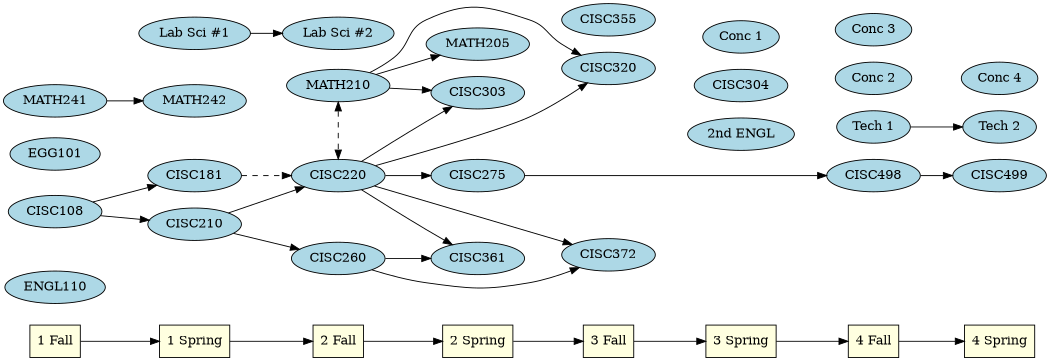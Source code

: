 digraph world {

    node [ fillcolor="lightblue" style=filled ]
    size="7,7";
    rankdir="LR";
    
    "1 Fall" -> "1 Spring" -> "2 Fall" -> "2 Spring" -> "3 Fall" -> "3 Spring" -> "4 Fall" -> "4 Spring";
    "1 Fall" [shape="box" fillcolor="lightyellow"];
    "1 Spring" [shape="box" fillcolor="lightyellow"];
    "2 Fall" [shape="box" fillcolor="lightyellow"];
    "2 Spring" [shape="box" fillcolor="lightyellow"];
    "3 Fall" [shape="box" fillcolor="lightyellow"];
    "3 Spring" [shape="box" fillcolor="lightyellow"];
    "4 Fall" [shape="box" fillcolor="lightyellow"];
    "4 Spring" [shape="box" fillcolor="lightyellow"];

    {rank=same; "1 Fall";ENGL110;CISC108;EGG101;MATH241}
    {rank=same; "1 Spring";CISC181;CISC210;"Lab Sci #1"}
    {rank=same; "2 Fall";CISC220;CISC260;MATH210;"Lab Sci #2"}
    {rank=same; "2 Spring";CISC275;CISC303}
    {rank=same; "3 Fall";CISC320; CISC355;CISC372}
    {rank=same; "3 Spring";"2nd ENGL";CISC304;"Conc 1"}
    {rank=same; "4 Fall";CISC498;"Tech 1";"Conc 2";"Conc 3"}
    {rank=same; "4 Spring";CISC499;"Tech 2";"Conc 4"}
    
    MATH210 -> CISC220 [dir="both" style=dashed];

    EGG101;
    "Lab Sci #1" -> "Lab Sci #2";
    CISC108 -> {CISC181; CISC210};
    CISC210 -> {CISC220 ; CISC260}
    CISC181 -> CISC220 [style=dashed];
    MATH241 -> MATH242;
    MATH210 -> {CISC320 ; CISC303; MATH205};
    CISC220 -> {CISC275 ; CISC320; CISC303; CISC361; CISC372}
    CISC260 -> {CISC361 ; CISC372};
    CISC275 -> CISC498;
    CISC498 -> CISC499;
    CISC355;
    "Tech 1" -> "Tech 2";
}
